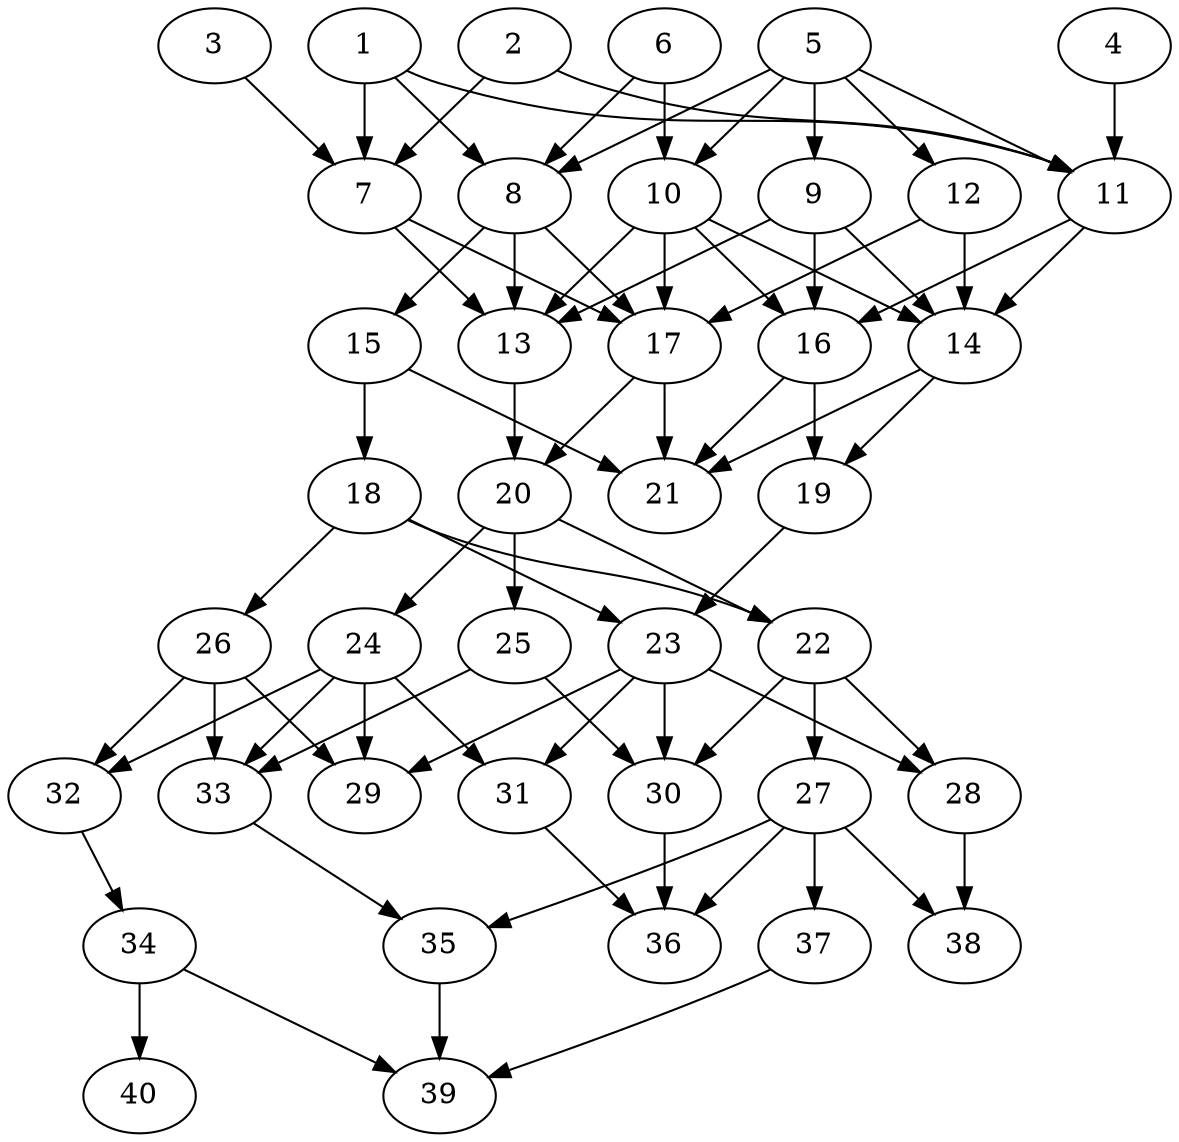 // DAG automatically generated by daggen at Thu Oct  3 14:06:50 2019
// ./daggen --dot -n 40 --ccr 0.3 --fat 0.5 --regular 0.7 --density 0.7 --mindata 5242880 --maxdata 52428800 
digraph G {
  1 [size="39905280", alpha="0.01", expect_size="11971584"] 
  1 -> 7 [size ="11971584"]
  1 -> 8 [size ="11971584"]
  1 -> 11 [size ="11971584"]
  2 [size="34205013", alpha="0.09", expect_size="10261504"] 
  2 -> 7 [size ="10261504"]
  2 -> 11 [size ="10261504"]
  3 [size="18452480", alpha="0.19", expect_size="5535744"] 
  3 -> 7 [size ="5535744"]
  4 [size="93689173", alpha="0.12", expect_size="28106752"] 
  4 -> 11 [size ="28106752"]
  5 [size="56029867", alpha="0.09", expect_size="16808960"] 
  5 -> 8 [size ="16808960"]
  5 -> 9 [size ="16808960"]
  5 -> 10 [size ="16808960"]
  5 -> 11 [size ="16808960"]
  5 -> 12 [size ="16808960"]
  6 [size="170280960", alpha="0.04", expect_size="51084288"] 
  6 -> 8 [size ="51084288"]
  6 -> 10 [size ="51084288"]
  7 [size="157982720", alpha="0.01", expect_size="47394816"] 
  7 -> 13 [size ="47394816"]
  7 -> 17 [size ="47394816"]
  8 [size="125972480", alpha="0.13", expect_size="37791744"] 
  8 -> 13 [size ="37791744"]
  8 -> 15 [size ="37791744"]
  8 -> 17 [size ="37791744"]
  9 [size="87756800", alpha="0.16", expect_size="26327040"] 
  9 -> 13 [size ="26327040"]
  9 -> 14 [size ="26327040"]
  9 -> 16 [size ="26327040"]
  10 [size="145339733", alpha="0.03", expect_size="43601920"] 
  10 -> 13 [size ="43601920"]
  10 -> 14 [size ="43601920"]
  10 -> 16 [size ="43601920"]
  10 -> 17 [size ="43601920"]
  11 [size="20186453", alpha="0.01", expect_size="6055936"] 
  11 -> 14 [size ="6055936"]
  11 -> 16 [size ="6055936"]
  12 [size="24791040", alpha="0.09", expect_size="7437312"] 
  12 -> 14 [size ="7437312"]
  12 -> 17 [size ="7437312"]
  13 [size="94853120", alpha="0.04", expect_size="28455936"] 
  13 -> 20 [size ="28455936"]
  14 [size="84456107", alpha="0.05", expect_size="25336832"] 
  14 -> 19 [size ="25336832"]
  14 -> 21 [size ="25336832"]
  15 [size="19841707", alpha="0.06", expect_size="5952512"] 
  15 -> 18 [size ="5952512"]
  15 -> 21 [size ="5952512"]
  16 [size="86739627", alpha="0.17", expect_size="26021888"] 
  16 -> 19 [size ="26021888"]
  16 -> 21 [size ="26021888"]
  17 [size="115148800", alpha="0.11", expect_size="34544640"] 
  17 -> 20 [size ="34544640"]
  17 -> 21 [size ="34544640"]
  18 [size="126160213", alpha="0.02", expect_size="37848064"] 
  18 -> 22 [size ="37848064"]
  18 -> 23 [size ="37848064"]
  18 -> 26 [size ="37848064"]
  19 [size="70785707", alpha="0.17", expect_size="21235712"] 
  19 -> 23 [size ="21235712"]
  20 [size="36461227", alpha="0.08", expect_size="10938368"] 
  20 -> 22 [size ="10938368"]
  20 -> 24 [size ="10938368"]
  20 -> 25 [size ="10938368"]
  21 [size="62487893", alpha="0.02", expect_size="18746368"] 
  22 [size="72553813", alpha="0.18", expect_size="21766144"] 
  22 -> 27 [size ="21766144"]
  22 -> 28 [size ="21766144"]
  22 -> 30 [size ="21766144"]
  23 [size="146739200", alpha="0.14", expect_size="44021760"] 
  23 -> 28 [size ="44021760"]
  23 -> 29 [size ="44021760"]
  23 -> 30 [size ="44021760"]
  23 -> 31 [size ="44021760"]
  24 [size="18496853", alpha="0.19", expect_size="5549056"] 
  24 -> 29 [size ="5549056"]
  24 -> 31 [size ="5549056"]
  24 -> 32 [size ="5549056"]
  24 -> 33 [size ="5549056"]
  25 [size="57664853", alpha="0.10", expect_size="17299456"] 
  25 -> 30 [size ="17299456"]
  25 -> 33 [size ="17299456"]
  26 [size="106373120", alpha="0.00", expect_size="31911936"] 
  26 -> 29 [size ="31911936"]
  26 -> 32 [size ="31911936"]
  26 -> 33 [size ="31911936"]
  27 [size="82561707", alpha="0.08", expect_size="24768512"] 
  27 -> 35 [size ="24768512"]
  27 -> 36 [size ="24768512"]
  27 -> 37 [size ="24768512"]
  27 -> 38 [size ="24768512"]
  28 [size="170960213", alpha="0.10", expect_size="51288064"] 
  28 -> 38 [size ="51288064"]
  29 [size="27067733", alpha="0.01", expect_size="8120320"] 
  30 [size="159696213", alpha="0.08", expect_size="47908864"] 
  30 -> 36 [size ="47908864"]
  31 [size="64003413", alpha="0.15", expect_size="19201024"] 
  31 -> 36 [size ="19201024"]
  32 [size="76994560", alpha="0.03", expect_size="23098368"] 
  32 -> 34 [size ="23098368"]
  33 [size="58112000", alpha="0.01", expect_size="17433600"] 
  33 -> 35 [size ="17433600"]
  34 [size="165621760", alpha="0.08", expect_size="49686528"] 
  34 -> 39 [size ="49686528"]
  34 -> 40 [size ="49686528"]
  35 [size="161163947", alpha="0.15", expect_size="48349184"] 
  35 -> 39 [size ="48349184"]
  36 [size="83295573", alpha="0.10", expect_size="24988672"] 
  37 [size="84821333", alpha="0.18", expect_size="25446400"] 
  37 -> 39 [size ="25446400"]
  38 [size="148961280", alpha="0.00", expect_size="44688384"] 
  39 [size="69645653", alpha="0.09", expect_size="20893696"] 
  40 [size="74437973", alpha="0.00", expect_size="22331392"] 
}
